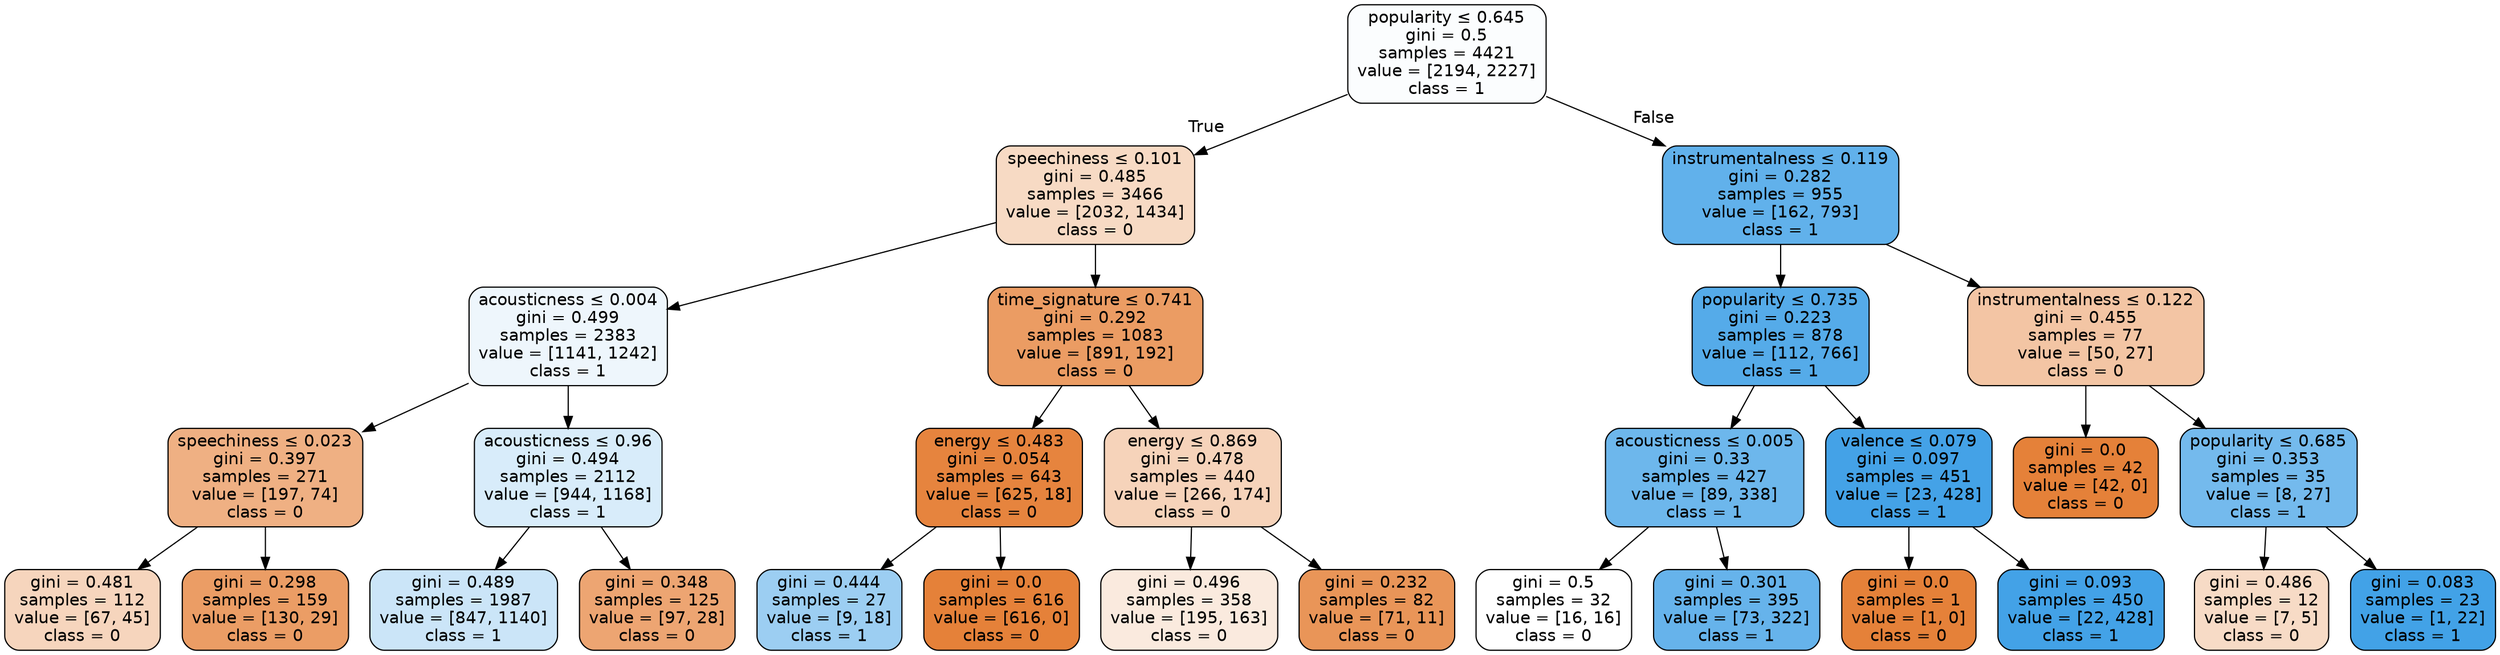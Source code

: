 digraph Tree {
node [shape=box, style="filled, rounded", color="black", fontname=helvetica] ;
edge [fontname=helvetica] ;
0 [label=<popularity &le; 0.645<br/>gini = 0.5<br/>samples = 4421<br/>value = [2194, 2227]<br/>class = 1>, fillcolor="#399de504"] ;
1 [label=<speechiness &le; 0.101<br/>gini = 0.485<br/>samples = 3466<br/>value = [2032, 1434]<br/>class = 0>, fillcolor="#e581394b"] ;
0 -> 1 [labeldistance=2.5, labelangle=45, headlabel="True"] ;
2 [label=<acousticness &le; 0.004<br/>gini = 0.499<br/>samples = 2383<br/>value = [1141, 1242]<br/>class = 1>, fillcolor="#399de515"] ;
1 -> 2 ;
3 [label=<speechiness &le; 0.023<br/>gini = 0.397<br/>samples = 271<br/>value = [197, 74]<br/>class = 0>, fillcolor="#e581399f"] ;
2 -> 3 ;
4 [label=<gini = 0.481<br/>samples = 112<br/>value = [67, 45]<br/>class = 0>, fillcolor="#e5813954"] ;
3 -> 4 ;
5 [label=<gini = 0.298<br/>samples = 159<br/>value = [130, 29]<br/>class = 0>, fillcolor="#e58139c6"] ;
3 -> 5 ;
6 [label=<acousticness &le; 0.96<br/>gini = 0.494<br/>samples = 2112<br/>value = [944, 1168]<br/>class = 1>, fillcolor="#399de531"] ;
2 -> 6 ;
7 [label=<gini = 0.489<br/>samples = 1987<br/>value = [847, 1140]<br/>class = 1>, fillcolor="#399de542"] ;
6 -> 7 ;
8 [label=<gini = 0.348<br/>samples = 125<br/>value = [97, 28]<br/>class = 0>, fillcolor="#e58139b5"] ;
6 -> 8 ;
9 [label=<time_signature &le; 0.741<br/>gini = 0.292<br/>samples = 1083<br/>value = [891, 192]<br/>class = 0>, fillcolor="#e58139c8"] ;
1 -> 9 ;
10 [label=<energy &le; 0.483<br/>gini = 0.054<br/>samples = 643<br/>value = [625, 18]<br/>class = 0>, fillcolor="#e58139f8"] ;
9 -> 10 ;
11 [label=<gini = 0.444<br/>samples = 27<br/>value = [9, 18]<br/>class = 1>, fillcolor="#399de57f"] ;
10 -> 11 ;
12 [label=<gini = 0.0<br/>samples = 616<br/>value = [616, 0]<br/>class = 0>, fillcolor="#e58139ff"] ;
10 -> 12 ;
13 [label=<energy &le; 0.869<br/>gini = 0.478<br/>samples = 440<br/>value = [266, 174]<br/>class = 0>, fillcolor="#e5813958"] ;
9 -> 13 ;
14 [label=<gini = 0.496<br/>samples = 358<br/>value = [195, 163]<br/>class = 0>, fillcolor="#e581392a"] ;
13 -> 14 ;
15 [label=<gini = 0.232<br/>samples = 82<br/>value = [71, 11]<br/>class = 0>, fillcolor="#e58139d7"] ;
13 -> 15 ;
16 [label=<instrumentalness &le; 0.119<br/>gini = 0.282<br/>samples = 955<br/>value = [162, 793]<br/>class = 1>, fillcolor="#399de5cb"] ;
0 -> 16 [labeldistance=2.5, labelangle=-45, headlabel="False"] ;
17 [label=<popularity &le; 0.735<br/>gini = 0.223<br/>samples = 878<br/>value = [112, 766]<br/>class = 1>, fillcolor="#399de5da"] ;
16 -> 17 ;
18 [label=<acousticness &le; 0.005<br/>gini = 0.33<br/>samples = 427<br/>value = [89, 338]<br/>class = 1>, fillcolor="#399de5bc"] ;
17 -> 18 ;
19 [label=<gini = 0.5<br/>samples = 32<br/>value = [16, 16]<br/>class = 0>, fillcolor="#e5813900"] ;
18 -> 19 ;
20 [label=<gini = 0.301<br/>samples = 395<br/>value = [73, 322]<br/>class = 1>, fillcolor="#399de5c5"] ;
18 -> 20 ;
21 [label=<valence &le; 0.079<br/>gini = 0.097<br/>samples = 451<br/>value = [23, 428]<br/>class = 1>, fillcolor="#399de5f1"] ;
17 -> 21 ;
22 [label=<gini = 0.0<br/>samples = 1<br/>value = [1, 0]<br/>class = 0>, fillcolor="#e58139ff"] ;
21 -> 22 ;
23 [label=<gini = 0.093<br/>samples = 450<br/>value = [22, 428]<br/>class = 1>, fillcolor="#399de5f2"] ;
21 -> 23 ;
24 [label=<instrumentalness &le; 0.122<br/>gini = 0.455<br/>samples = 77<br/>value = [50, 27]<br/>class = 0>, fillcolor="#e5813975"] ;
16 -> 24 ;
25 [label=<gini = 0.0<br/>samples = 42<br/>value = [42, 0]<br/>class = 0>, fillcolor="#e58139ff"] ;
24 -> 25 ;
26 [label=<popularity &le; 0.685<br/>gini = 0.353<br/>samples = 35<br/>value = [8, 27]<br/>class = 1>, fillcolor="#399de5b3"] ;
24 -> 26 ;
27 [label=<gini = 0.486<br/>samples = 12<br/>value = [7, 5]<br/>class = 0>, fillcolor="#e5813949"] ;
26 -> 27 ;
28 [label=<gini = 0.083<br/>samples = 23<br/>value = [1, 22]<br/>class = 1>, fillcolor="#399de5f3"] ;
26 -> 28 ;
}